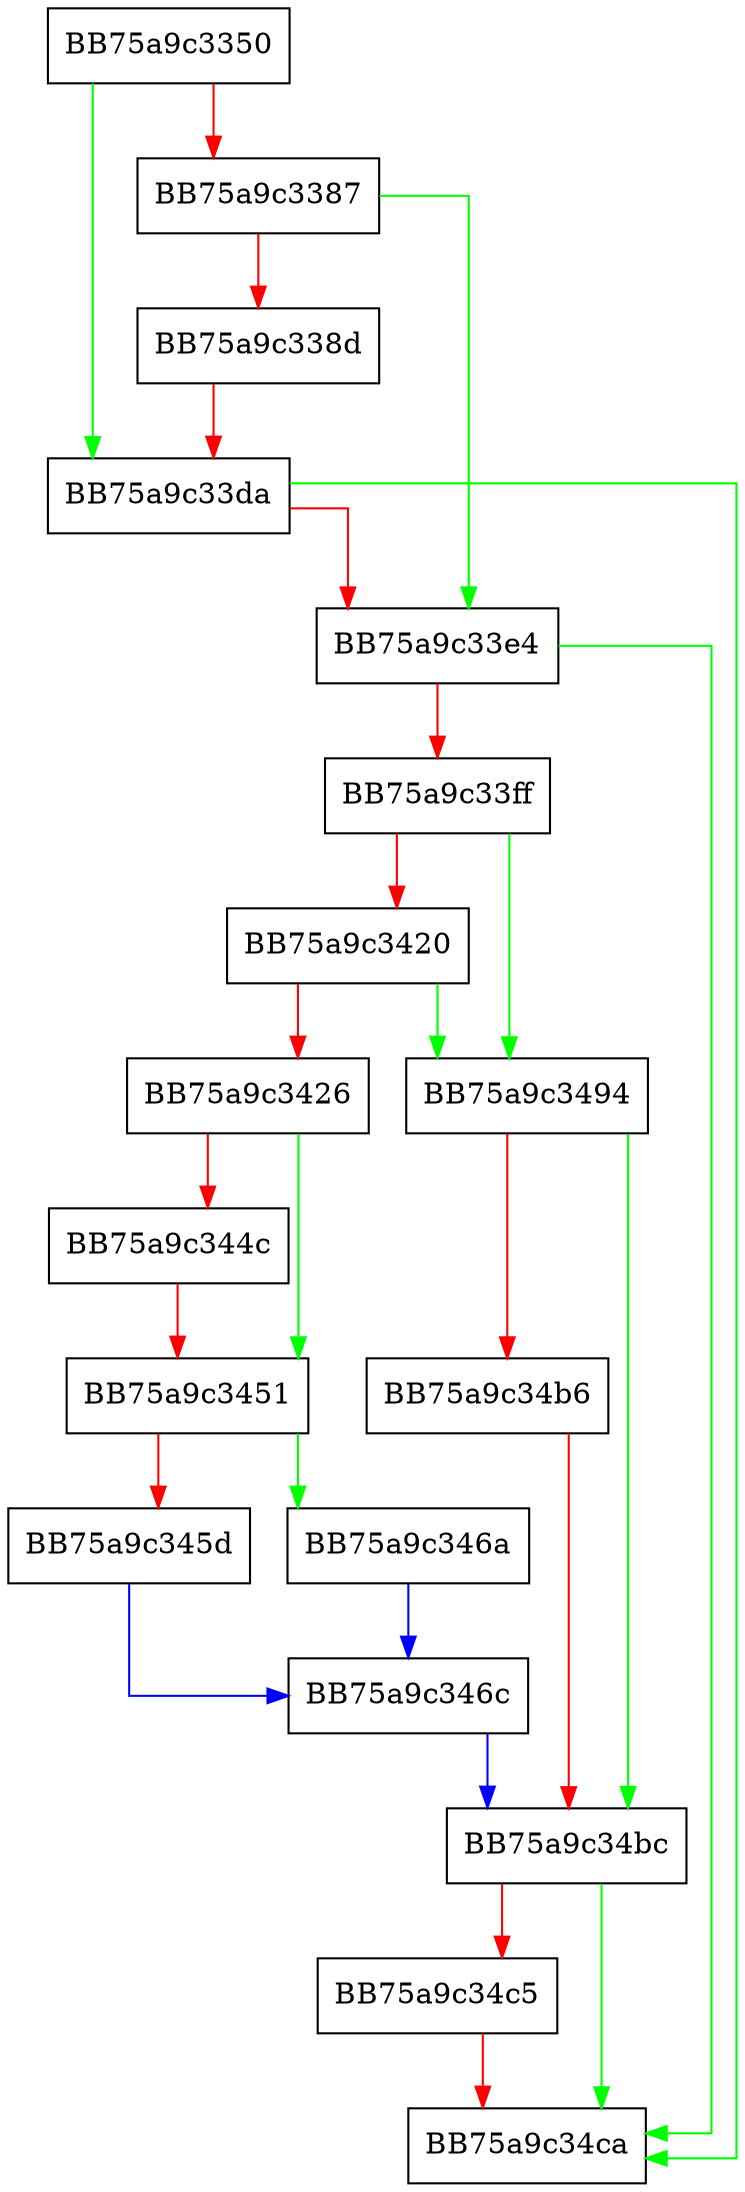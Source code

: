 digraph get_cfi_model_info {
  node [shape="box"];
  graph [splines=ortho];
  BB75a9c3350 -> BB75a9c33da [color="green"];
  BB75a9c3350 -> BB75a9c3387 [color="red"];
  BB75a9c3387 -> BB75a9c33e4 [color="green"];
  BB75a9c3387 -> BB75a9c338d [color="red"];
  BB75a9c338d -> BB75a9c33da [color="red"];
  BB75a9c33da -> BB75a9c34ca [color="green"];
  BB75a9c33da -> BB75a9c33e4 [color="red"];
  BB75a9c33e4 -> BB75a9c34ca [color="green"];
  BB75a9c33e4 -> BB75a9c33ff [color="red"];
  BB75a9c33ff -> BB75a9c3494 [color="green"];
  BB75a9c33ff -> BB75a9c3420 [color="red"];
  BB75a9c3420 -> BB75a9c3494 [color="green"];
  BB75a9c3420 -> BB75a9c3426 [color="red"];
  BB75a9c3426 -> BB75a9c3451 [color="green"];
  BB75a9c3426 -> BB75a9c344c [color="red"];
  BB75a9c344c -> BB75a9c3451 [color="red"];
  BB75a9c3451 -> BB75a9c346a [color="green"];
  BB75a9c3451 -> BB75a9c345d [color="red"];
  BB75a9c345d -> BB75a9c346c [color="blue"];
  BB75a9c346a -> BB75a9c346c [color="blue"];
  BB75a9c346c -> BB75a9c34bc [color="blue"];
  BB75a9c3494 -> BB75a9c34bc [color="green"];
  BB75a9c3494 -> BB75a9c34b6 [color="red"];
  BB75a9c34b6 -> BB75a9c34bc [color="red"];
  BB75a9c34bc -> BB75a9c34ca [color="green"];
  BB75a9c34bc -> BB75a9c34c5 [color="red"];
  BB75a9c34c5 -> BB75a9c34ca [color="red"];
}